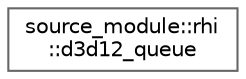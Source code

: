 digraph "类继承关系图"
{
 // LATEX_PDF_SIZE
  bgcolor="transparent";
  edge [fontname=Helvetica,fontsize=10,labelfontname=Helvetica,labelfontsize=10];
  node [fontname=Helvetica,fontsize=10,shape=box,height=0.2,width=0.4];
  rankdir="LR";
  Node0 [id="Node000000",label="source_module::rhi\l::d3d12_queue",height=0.2,width=0.4,color="grey40", fillcolor="white", style="filled",URL="$classsource__module_1_1rhi_1_1d3d12__queue.html",tooltip=" "];
}
